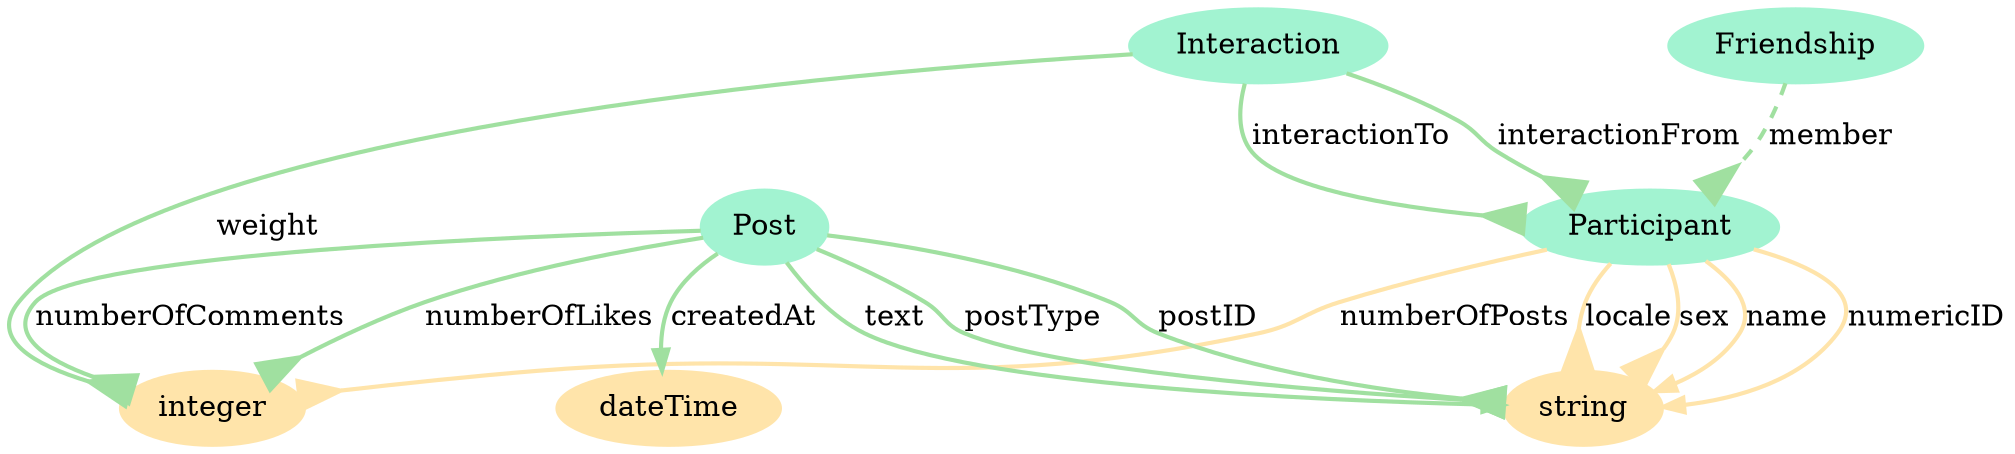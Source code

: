 digraph  {
	node [label="\N"];
	Interaction	 [color="#A2F3D1",
		style=filled];
	1	 [color="#FFE4AA",
		label=integer,
		style=filled];
	Interaction -> 1 [key="Interaction-1-1",
	arrowhead=inv,
	arrowsize=2.0,
	color="#A0E0A0",
	label=weight,
	penwidth=2];
Participant [color="#A2F3D1",
	label=Participant,
	style=filled];
Interaction -> Participant [key="Interaction-Participant-2",
arrowhead=inv,
arrowsize=2.0,
color="#A0E0A0",
label=interactionFrom,
penwidth=2];
Interaction -> Participant [key="Interaction-Participant-3",
arrowhead=inv,
arrowsize=2.0,
color="#A0E0A0",
label=interactionTo,
penwidth=2];
Participant -> 1 [key="Participant-1-9",
arrowhead=inv,
arrowsize=2.0,
color="#FFE4AA",
label=numberOfPosts,
penwidth=2];
2 [color="#FFE4AA",
label=string,
style=filled];
Participant -> 2 [key="Participant-2-5",
arrowhead=inv,
arrowsize=2.0,
color="#FFE4AA",
label=locale,
penwidth=2];
Participant -> 2 [key="Participant-2-6",
arrowhead=inv,
arrowsize=2.0,
color="#FFE4AA",
label=sex,
penwidth=2];
Participant -> 2 [key="Participant-2-7",
color="#FFE4AA",
label=name,
penwidth=2];
Participant -> 2 [key="Participant-2-8",
color="#FFE4AA",
label=numericID,
penwidth=2];
Friendship [color="#A2F3D1",
style=filled];
Friendship -> Participant [key="Friendship-Participant-4",
arrowhead=inv,
arrowsize=2.0,
color="#A0E0A0",
label=member,
penwidth=2,
style=dashed];
Post [color="#A2F3D1",
style=filled];
Post -> 1 [key="Post-1-12",
arrowhead=inv,
arrowsize=2.0,
color="#A0E0A0",
label=numberOfComments,
penwidth=2];
Post -> 1 [key="Post-1-13",
arrowhead=inv,
arrowsize=2.0,
color="#A0E0A0",
label=numberOfLikes,
penwidth=2];
Post -> 2 [key="Post-2-11",
color="#A0E0A0",
label=text,
penwidth=2];
Post -> 2 [key="Post-2-14",
arrowhead=inv,
arrowsize=2.0,
color="#A0E0A0",
label=postID,
penwidth=2];
Post -> 2 [key="Post-2-15",
arrowhead=inv,
arrowsize=2.0,
color="#A0E0A0",
label=postType,
penwidth=2];
3 [color="#FFE4AA",
label=dateTime,
style=filled];
Post -> 3 [key="Post-3-10",
color="#A0E0A0",
label=createdAt,
penwidth=2];
}
